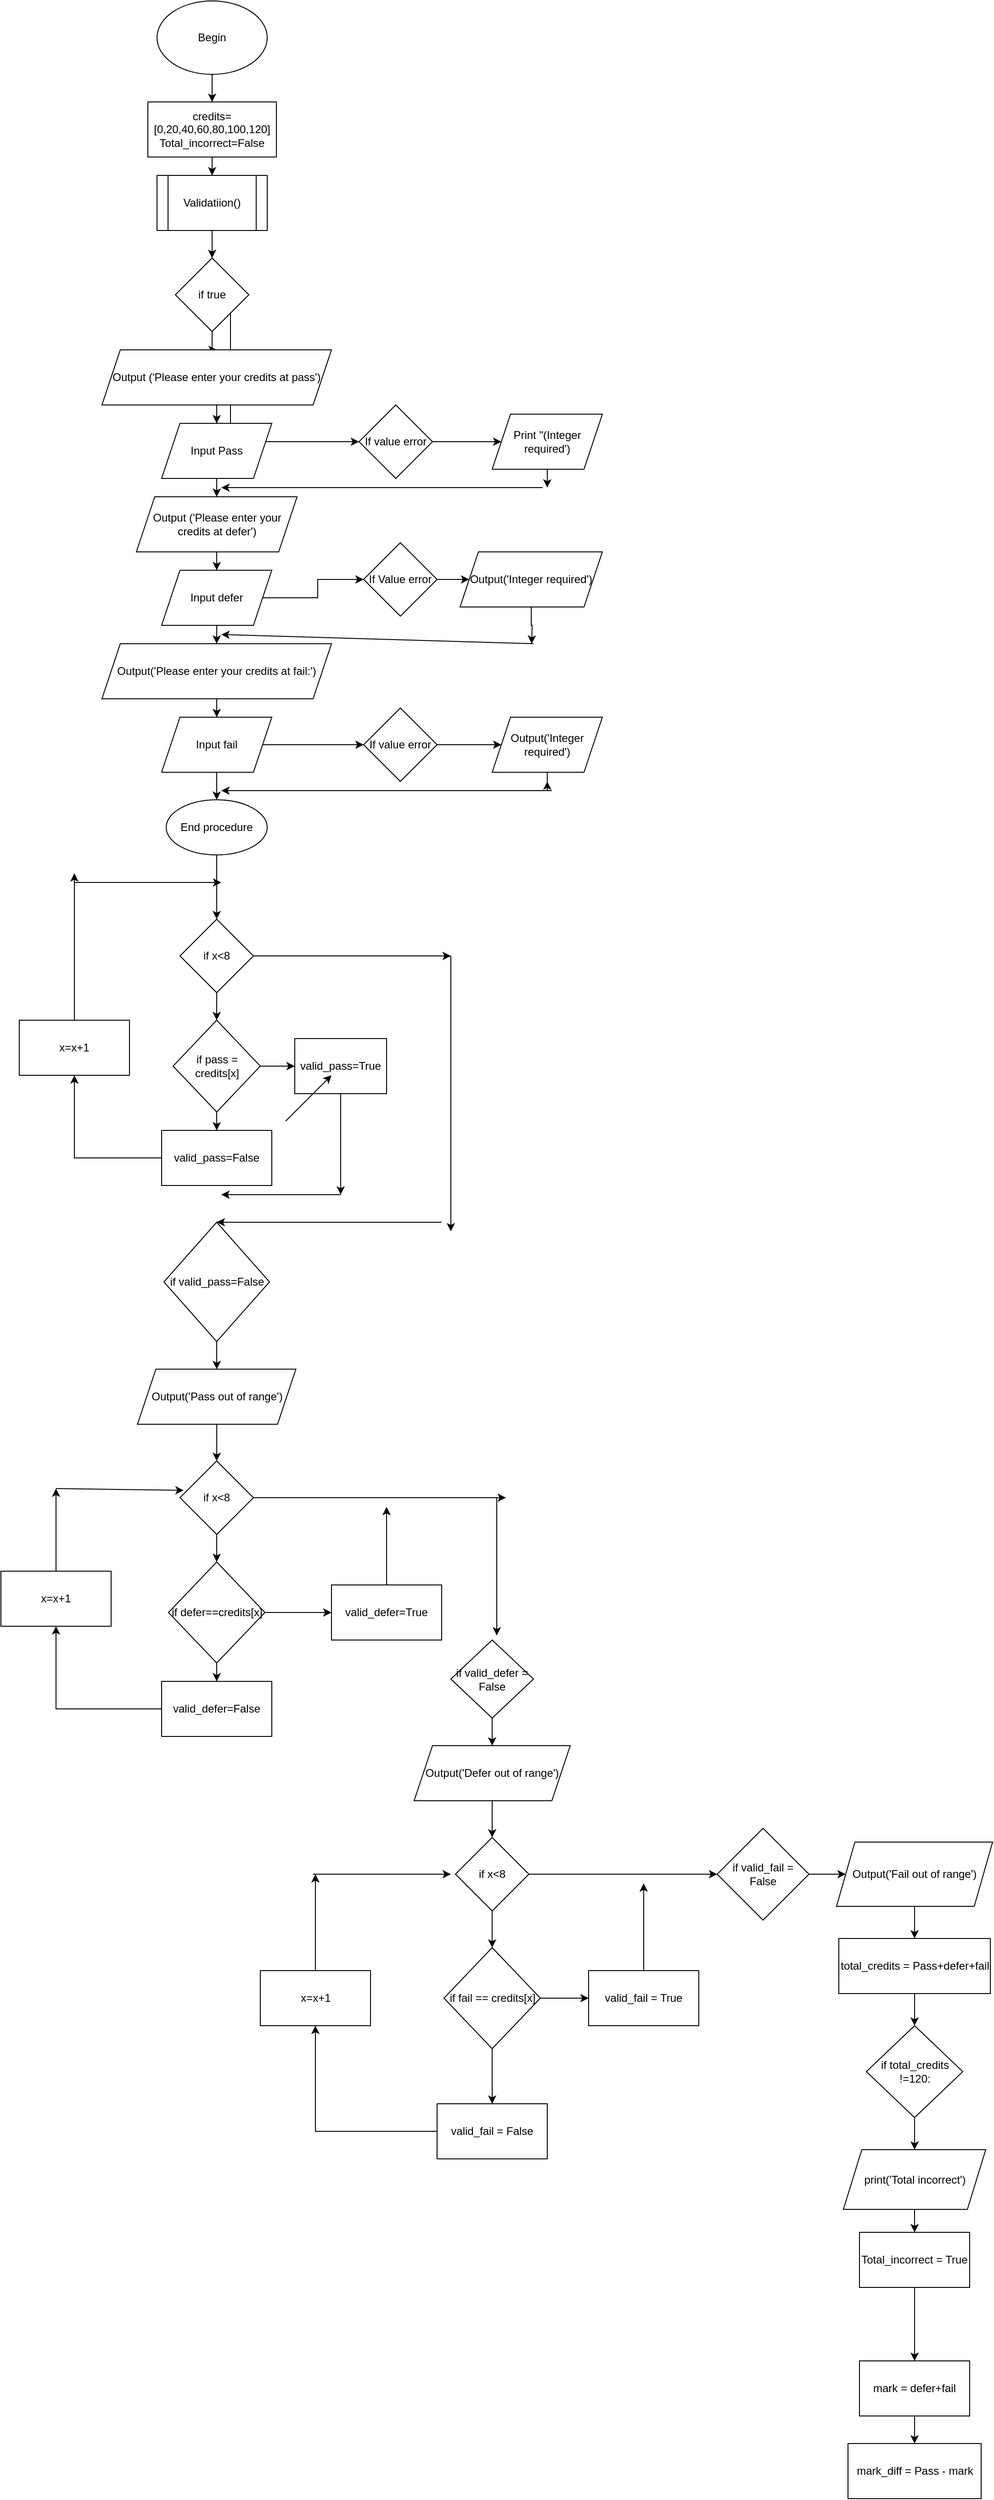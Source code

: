 <mxfile version="14.4.3" type="device"><diagram id="m7RQwGdRN2suQjrxdm8l" name="Page-1"><mxGraphModel dx="702" dy="832" grid="1" gridSize="10" guides="1" tooltips="1" connect="1" arrows="1" fold="1" page="1" pageScale="1" pageWidth="850" pageHeight="1100" math="0" shadow="0"><root><mxCell id="0"/><mxCell id="1" parent="0"/><mxCell id="dFJG27M4uxrUujr9Csb0-5" value="" style="edgeStyle=orthogonalEdgeStyle;rounded=0;orthogonalLoop=1;jettySize=auto;html=1;" parent="1" source="dFJG27M4uxrUujr9Csb0-1" target="dFJG27M4uxrUujr9Csb0-4" edge="1"><mxGeometry relative="1" as="geometry"/></mxCell><mxCell id="dFJG27M4uxrUujr9Csb0-1" value="Begin" style="ellipse;whiteSpace=wrap;html=1;" parent="1" vertex="1"><mxGeometry x="320" y="20" width="120" height="80" as="geometry"/></mxCell><mxCell id="dFJG27M4uxrUujr9Csb0-7" value="" style="edgeStyle=orthogonalEdgeStyle;rounded=0;orthogonalLoop=1;jettySize=auto;html=1;" parent="1" source="dFJG27M4uxrUujr9Csb0-4" target="dFJG27M4uxrUujr9Csb0-6" edge="1"><mxGeometry relative="1" as="geometry"/></mxCell><mxCell id="dFJG27M4uxrUujr9Csb0-4" value="credits=[0,20,40,60,80,100,120]&lt;br&gt;Total_incorrect=False" style="whiteSpace=wrap;html=1;" parent="1" vertex="1"><mxGeometry x="310" y="130" width="140" height="60" as="geometry"/></mxCell><mxCell id="XduNpelST21dbl37kV6w-2" value="" style="edgeStyle=orthogonalEdgeStyle;rounded=0;orthogonalLoop=1;jettySize=auto;html=1;" parent="1" source="dFJG27M4uxrUujr9Csb0-6" target="XduNpelST21dbl37kV6w-1" edge="1"><mxGeometry relative="1" as="geometry"/></mxCell><mxCell id="dFJG27M4uxrUujr9Csb0-6" value="Validatiion()" style="shape=process;whiteSpace=wrap;html=1;backgroundOutline=1;" parent="1" vertex="1"><mxGeometry x="320" y="210" width="120" height="60" as="geometry"/></mxCell><mxCell id="XduNpelST21dbl37kV6w-8" value="" style="edgeStyle=orthogonalEdgeStyle;rounded=0;orthogonalLoop=1;jettySize=auto;html=1;" parent="1" source="XduNpelST21dbl37kV6w-1" target="XduNpelST21dbl37kV6w-7" edge="1"><mxGeometry relative="1" as="geometry"/></mxCell><mxCell id="XduNpelST21dbl37kV6w-10" value="" style="edgeStyle=orthogonalEdgeStyle;rounded=0;orthogonalLoop=1;jettySize=auto;html=1;" parent="1" source="XduNpelST21dbl37kV6w-1" target="XduNpelST21dbl37kV6w-9" edge="1"><mxGeometry relative="1" as="geometry"><Array as="points"><mxPoint x="400" y="500"/></Array></mxGeometry></mxCell><mxCell id="XduNpelST21dbl37kV6w-37" value="Text" style="edgeLabel;html=1;align=center;verticalAlign=middle;resizable=0;points=[];" parent="XduNpelST21dbl37kV6w-10" vertex="1" connectable="0"><mxGeometry x="-0.632" y="-1" relative="1" as="geometry"><mxPoint as="offset"/></mxGeometry></mxCell><mxCell id="XduNpelST21dbl37kV6w-1" value="if true" style="rhombus;whiteSpace=wrap;html=1;" parent="1" vertex="1"><mxGeometry x="340" y="300" width="80" height="80" as="geometry"/></mxCell><mxCell id="XduNpelST21dbl37kV6w-14" value="" style="edgeStyle=orthogonalEdgeStyle;rounded=0;orthogonalLoop=1;jettySize=auto;html=1;" parent="1" source="XduNpelST21dbl37kV6w-7" target="XduNpelST21dbl37kV6w-13" edge="1"><mxGeometry relative="1" as="geometry"/></mxCell><mxCell id="XduNpelST21dbl37kV6w-7" value="Output ('Please enter your credits at pass')" style="shape=parallelogram;perimeter=parallelogramPerimeter;whiteSpace=wrap;html=1;fixedSize=1;" parent="1" vertex="1"><mxGeometry x="260" y="400" width="250" height="60" as="geometry"/></mxCell><mxCell id="XduNpelST21dbl37kV6w-12" value="" style="edgeStyle=orthogonalEdgeStyle;rounded=0;orthogonalLoop=1;jettySize=auto;html=1;" parent="1" source="XduNpelST21dbl37kV6w-9" target="XduNpelST21dbl37kV6w-11" edge="1"><mxGeometry relative="1" as="geometry"/></mxCell><mxCell id="XduNpelST21dbl37kV6w-9" value="If value error" style="rhombus;whiteSpace=wrap;html=1;" parent="1" vertex="1"><mxGeometry x="540" y="460" width="80" height="80" as="geometry"/></mxCell><mxCell id="XduNpelST21dbl37kV6w-38" style="edgeStyle=orthogonalEdgeStyle;rounded=0;orthogonalLoop=1;jettySize=auto;html=1;" parent="1" source="XduNpelST21dbl37kV6w-11" edge="1"><mxGeometry relative="1" as="geometry"><mxPoint x="745" y="550" as="targetPoint"/></mxGeometry></mxCell><mxCell id="XduNpelST21dbl37kV6w-11" value="Print &quot;(Integer required')" style="shape=parallelogram;perimeter=parallelogramPerimeter;whiteSpace=wrap;html=1;fixedSize=1;" parent="1" vertex="1"><mxGeometry x="685" y="470" width="120" height="60" as="geometry"/></mxCell><mxCell id="XduNpelST21dbl37kV6w-16" value="" style="edgeStyle=orthogonalEdgeStyle;rounded=0;orthogonalLoop=1;jettySize=auto;html=1;" parent="1" source="XduNpelST21dbl37kV6w-13" target="XduNpelST21dbl37kV6w-15" edge="1"><mxGeometry relative="1" as="geometry"/></mxCell><mxCell id="XduNpelST21dbl37kV6w-13" value="Input Pass" style="shape=parallelogram;perimeter=parallelogramPerimeter;whiteSpace=wrap;html=1;fixedSize=1;" parent="1" vertex="1"><mxGeometry x="325" y="480" width="120" height="60" as="geometry"/></mxCell><mxCell id="XduNpelST21dbl37kV6w-18" value="" style="edgeStyle=orthogonalEdgeStyle;rounded=0;orthogonalLoop=1;jettySize=auto;html=1;" parent="1" source="XduNpelST21dbl37kV6w-15" target="XduNpelST21dbl37kV6w-17" edge="1"><mxGeometry relative="1" as="geometry"/></mxCell><mxCell id="XduNpelST21dbl37kV6w-15" value="Output ('Please enter your credits at defer')" style="shape=parallelogram;perimeter=parallelogramPerimeter;whiteSpace=wrap;html=1;fixedSize=1;" parent="1" vertex="1"><mxGeometry x="297.5" y="560" width="175" height="60" as="geometry"/></mxCell><mxCell id="XduNpelST21dbl37kV6w-20" value="" style="edgeStyle=orthogonalEdgeStyle;rounded=0;orthogonalLoop=1;jettySize=auto;html=1;" parent="1" source="XduNpelST21dbl37kV6w-17" target="XduNpelST21dbl37kV6w-19" edge="1"><mxGeometry relative="1" as="geometry"/></mxCell><mxCell id="XduNpelST21dbl37kV6w-24" value="" style="edgeStyle=orthogonalEdgeStyle;rounded=0;orthogonalLoop=1;jettySize=auto;html=1;" parent="1" source="XduNpelST21dbl37kV6w-17" target="XduNpelST21dbl37kV6w-23" edge="1"><mxGeometry relative="1" as="geometry"/></mxCell><mxCell id="XduNpelST21dbl37kV6w-17" value="Input defer" style="shape=parallelogram;perimeter=parallelogramPerimeter;whiteSpace=wrap;html=1;fixedSize=1;" parent="1" vertex="1"><mxGeometry x="325" y="640" width="120" height="60" as="geometry"/></mxCell><mxCell id="XduNpelST21dbl37kV6w-22" value="" style="edgeStyle=orthogonalEdgeStyle;rounded=0;orthogonalLoop=1;jettySize=auto;html=1;" parent="1" source="XduNpelST21dbl37kV6w-19" target="XduNpelST21dbl37kV6w-21" edge="1"><mxGeometry relative="1" as="geometry"/></mxCell><mxCell id="XduNpelST21dbl37kV6w-19" value="If Value error" style="rhombus;whiteSpace=wrap;html=1;" parent="1" vertex="1"><mxGeometry x="545" y="610" width="80" height="80" as="geometry"/></mxCell><mxCell id="XduNpelST21dbl37kV6w-40" style="edgeStyle=orthogonalEdgeStyle;rounded=0;orthogonalLoop=1;jettySize=auto;html=1;" parent="1" source="XduNpelST21dbl37kV6w-21" edge="1"><mxGeometry relative="1" as="geometry"><mxPoint x="728" y="720" as="targetPoint"/></mxGeometry></mxCell><mxCell id="XduNpelST21dbl37kV6w-21" value="Output('Integer required')" style="shape=parallelogram;perimeter=parallelogramPerimeter;whiteSpace=wrap;html=1;fixedSize=1;" parent="1" vertex="1"><mxGeometry x="650" y="620" width="155" height="60" as="geometry"/></mxCell><mxCell id="XduNpelST21dbl37kV6w-28" value="" style="edgeStyle=orthogonalEdgeStyle;rounded=0;orthogonalLoop=1;jettySize=auto;html=1;" parent="1" source="XduNpelST21dbl37kV6w-23" target="XduNpelST21dbl37kV6w-27" edge="1"><mxGeometry relative="1" as="geometry"/></mxCell><mxCell id="XduNpelST21dbl37kV6w-23" value="Output('Please enter your credits at fail:')" style="shape=parallelogram;perimeter=parallelogramPerimeter;whiteSpace=wrap;html=1;fixedSize=1;" parent="1" vertex="1"><mxGeometry x="260" y="720" width="250" height="60" as="geometry"/></mxCell><mxCell id="XduNpelST21dbl37kV6w-30" value="" style="edgeStyle=orthogonalEdgeStyle;rounded=0;orthogonalLoop=1;jettySize=auto;html=1;" parent="1" source="XduNpelST21dbl37kV6w-27" target="XduNpelST21dbl37kV6w-29" edge="1"><mxGeometry relative="1" as="geometry"/></mxCell><mxCell id="XduNpelST21dbl37kV6w-43" value="" style="edgeStyle=orthogonalEdgeStyle;rounded=0;orthogonalLoop=1;jettySize=auto;html=1;" parent="1" source="XduNpelST21dbl37kV6w-27" target="XduNpelST21dbl37kV6w-42" edge="1"><mxGeometry relative="1" as="geometry"/></mxCell><mxCell id="XduNpelST21dbl37kV6w-27" value="Input fail" style="shape=parallelogram;perimeter=parallelogramPerimeter;whiteSpace=wrap;html=1;fixedSize=1;" parent="1" vertex="1"><mxGeometry x="325" y="800" width="120" height="60" as="geometry"/></mxCell><mxCell id="XduNpelST21dbl37kV6w-33" value="" style="edgeStyle=orthogonalEdgeStyle;rounded=0;orthogonalLoop=1;jettySize=auto;html=1;" parent="1" source="XduNpelST21dbl37kV6w-29" target="XduNpelST21dbl37kV6w-32" edge="1"><mxGeometry relative="1" as="geometry"/></mxCell><mxCell id="XduNpelST21dbl37kV6w-29" value="&lt;span&gt;If value error&lt;/span&gt;" style="rhombus;whiteSpace=wrap;html=1;" parent="1" vertex="1"><mxGeometry x="545" y="790" width="80" height="80" as="geometry"/></mxCell><mxCell id="oxRvf9-NLhlV9bfu1H3x-1" style="edgeStyle=orthogonalEdgeStyle;rounded=0;orthogonalLoop=1;jettySize=auto;html=1;" edge="1" parent="1" source="XduNpelST21dbl37kV6w-32"><mxGeometry relative="1" as="geometry"><mxPoint x="745" y="870" as="targetPoint"/></mxGeometry></mxCell><mxCell id="XduNpelST21dbl37kV6w-32" value="Output('Integer required')" style="shape=parallelogram;perimeter=parallelogramPerimeter;whiteSpace=wrap;html=1;fixedSize=1;" parent="1" vertex="1"><mxGeometry x="685" y="800" width="120" height="60" as="geometry"/></mxCell><mxCell id="XduNpelST21dbl37kV6w-39" value="" style="endArrow=classic;html=1;" parent="1" edge="1"><mxGeometry width="50" height="50" relative="1" as="geometry"><mxPoint x="740" y="550" as="sourcePoint"/><mxPoint x="390" y="550" as="targetPoint"/></mxGeometry></mxCell><mxCell id="XduNpelST21dbl37kV6w-41" value="" style="endArrow=classic;html=1;" parent="1" edge="1"><mxGeometry width="50" height="50" relative="1" as="geometry"><mxPoint x="730" y="720" as="sourcePoint"/><mxPoint x="390" y="710" as="targetPoint"/></mxGeometry></mxCell><mxCell id="XduNpelST21dbl37kV6w-45" value="" style="edgeStyle=orthogonalEdgeStyle;rounded=0;orthogonalLoop=1;jettySize=auto;html=1;" parent="1" source="XduNpelST21dbl37kV6w-42" target="XduNpelST21dbl37kV6w-44" edge="1"><mxGeometry relative="1" as="geometry"/></mxCell><mxCell id="XduNpelST21dbl37kV6w-42" value="End procedure" style="ellipse;whiteSpace=wrap;html=1;" parent="1" vertex="1"><mxGeometry x="330" y="890" width="110" height="60" as="geometry"/></mxCell><mxCell id="XduNpelST21dbl37kV6w-47" value="" style="edgeStyle=orthogonalEdgeStyle;rounded=0;orthogonalLoop=1;jettySize=auto;html=1;" parent="1" source="XduNpelST21dbl37kV6w-44" target="XduNpelST21dbl37kV6w-46" edge="1"><mxGeometry relative="1" as="geometry"/></mxCell><mxCell id="oxRvf9-NLhlV9bfu1H3x-39" style="edgeStyle=orthogonalEdgeStyle;rounded=0;orthogonalLoop=1;jettySize=auto;html=1;" edge="1" parent="1" source="XduNpelST21dbl37kV6w-44"><mxGeometry relative="1" as="geometry"><mxPoint x="640" y="1060" as="targetPoint"/></mxGeometry></mxCell><mxCell id="XduNpelST21dbl37kV6w-44" value="if x&amp;lt;8" style="rhombus;whiteSpace=wrap;html=1;" parent="1" vertex="1"><mxGeometry x="345" y="1020" width="80" height="80" as="geometry"/></mxCell><mxCell id="XduNpelST21dbl37kV6w-49" value="" style="edgeStyle=orthogonalEdgeStyle;rounded=0;orthogonalLoop=1;jettySize=auto;html=1;" parent="1" source="XduNpelST21dbl37kV6w-46" target="XduNpelST21dbl37kV6w-48" edge="1"><mxGeometry relative="1" as="geometry"/></mxCell><mxCell id="XduNpelST21dbl37kV6w-51" value="" style="edgeStyle=orthogonalEdgeStyle;rounded=0;orthogonalLoop=1;jettySize=auto;html=1;" parent="1" source="XduNpelST21dbl37kV6w-46" target="XduNpelST21dbl37kV6w-50" edge="1"><mxGeometry relative="1" as="geometry"/></mxCell><mxCell id="XduNpelST21dbl37kV6w-46" value="if pass = credits[x]" style="rhombus;whiteSpace=wrap;html=1;" parent="1" vertex="1"><mxGeometry x="337.5" y="1130" width="95" height="100" as="geometry"/></mxCell><mxCell id="XduNpelST21dbl37kV6w-48" value="valid_pass=True" style="whiteSpace=wrap;html=1;" parent="1" vertex="1"><mxGeometry x="470" y="1150" width="100" height="60" as="geometry"/></mxCell><mxCell id="oxRvf9-NLhlV9bfu1H3x-8" value="" style="edgeStyle=orthogonalEdgeStyle;rounded=0;orthogonalLoop=1;jettySize=auto;html=1;" edge="1" parent="1" source="XduNpelST21dbl37kV6w-50" target="oxRvf9-NLhlV9bfu1H3x-7"><mxGeometry relative="1" as="geometry"/></mxCell><mxCell id="XduNpelST21dbl37kV6w-50" value="valid_pass=False" style="whiteSpace=wrap;html=1;" parent="1" vertex="1"><mxGeometry x="325" y="1250" width="120" height="60" as="geometry"/></mxCell><mxCell id="oxRvf9-NLhlV9bfu1H3x-5" value="" style="endArrow=classic;html=1;" edge="1" parent="1"><mxGeometry width="50" height="50" relative="1" as="geometry"><mxPoint x="750" y="880" as="sourcePoint"/><mxPoint x="390" y="880" as="targetPoint"/></mxGeometry></mxCell><mxCell id="oxRvf9-NLhlV9bfu1H3x-9" style="edgeStyle=orthogonalEdgeStyle;rounded=0;orthogonalLoop=1;jettySize=auto;html=1;" edge="1" parent="1" source="oxRvf9-NLhlV9bfu1H3x-7"><mxGeometry relative="1" as="geometry"><mxPoint x="230" y="970" as="targetPoint"/></mxGeometry></mxCell><mxCell id="oxRvf9-NLhlV9bfu1H3x-7" value="x=x+1" style="whiteSpace=wrap;html=1;" vertex="1" parent="1"><mxGeometry x="170" y="1130" width="120" height="60" as="geometry"/></mxCell><mxCell id="oxRvf9-NLhlV9bfu1H3x-10" value="" style="endArrow=classic;html=1;" edge="1" parent="1"><mxGeometry width="50" height="50" relative="1" as="geometry"><mxPoint x="230" y="980" as="sourcePoint"/><mxPoint x="390" y="980" as="targetPoint"/></mxGeometry></mxCell><mxCell id="oxRvf9-NLhlV9bfu1H3x-16" value="" style="edgeStyle=orthogonalEdgeStyle;rounded=0;orthogonalLoop=1;jettySize=auto;html=1;" edge="1" parent="1" source="oxRvf9-NLhlV9bfu1H3x-11" target="oxRvf9-NLhlV9bfu1H3x-15"><mxGeometry relative="1" as="geometry"/></mxCell><mxCell id="oxRvf9-NLhlV9bfu1H3x-11" value="if valid_pass=False" style="rhombus;whiteSpace=wrap;html=1;" vertex="1" parent="1"><mxGeometry x="327.5" y="1350" width="115" height="130" as="geometry"/></mxCell><mxCell id="oxRvf9-NLhlV9bfu1H3x-20" value="" style="edgeStyle=orthogonalEdgeStyle;rounded=0;orthogonalLoop=1;jettySize=auto;html=1;" edge="1" parent="1" source="oxRvf9-NLhlV9bfu1H3x-15" target="oxRvf9-NLhlV9bfu1H3x-19"><mxGeometry relative="1" as="geometry"/></mxCell><mxCell id="oxRvf9-NLhlV9bfu1H3x-15" value="Output('Pass out of range')" style="shape=parallelogram;perimeter=parallelogramPerimeter;whiteSpace=wrap;html=1;fixedSize=1;" vertex="1" parent="1"><mxGeometry x="298.75" y="1510" width="172.5" height="60" as="geometry"/></mxCell><mxCell id="oxRvf9-NLhlV9bfu1H3x-17" value="" style="endArrow=classic;html=1;exitX=0.5;exitY=1;exitDx=0;exitDy=0;" edge="1" parent="1" source="XduNpelST21dbl37kV6w-48"><mxGeometry width="50" height="50" relative="1" as="geometry"><mxPoint x="510" y="1280" as="sourcePoint"/><mxPoint x="520" y="1320" as="targetPoint"/></mxGeometry></mxCell><mxCell id="oxRvf9-NLhlV9bfu1H3x-18" value="" style="endArrow=classic;html=1;" edge="1" parent="1"><mxGeometry width="50" height="50" relative="1" as="geometry"><mxPoint x="520" y="1320" as="sourcePoint"/><mxPoint x="390" y="1320" as="targetPoint"/></mxGeometry></mxCell><mxCell id="oxRvf9-NLhlV9bfu1H3x-24" value="" style="edgeStyle=orthogonalEdgeStyle;rounded=0;orthogonalLoop=1;jettySize=auto;html=1;" edge="1" parent="1" source="oxRvf9-NLhlV9bfu1H3x-19" target="oxRvf9-NLhlV9bfu1H3x-23"><mxGeometry relative="1" as="geometry"/></mxCell><mxCell id="oxRvf9-NLhlV9bfu1H3x-42" style="edgeStyle=orthogonalEdgeStyle;rounded=0;orthogonalLoop=1;jettySize=auto;html=1;" edge="1" parent="1" source="oxRvf9-NLhlV9bfu1H3x-19"><mxGeometry relative="1" as="geometry"><mxPoint x="700" y="1650" as="targetPoint"/></mxGeometry></mxCell><mxCell id="oxRvf9-NLhlV9bfu1H3x-19" value="if x&amp;lt;8" style="rhombus;whiteSpace=wrap;html=1;" vertex="1" parent="1"><mxGeometry x="345" y="1610" width="80" height="80" as="geometry"/></mxCell><mxCell id="oxRvf9-NLhlV9bfu1H3x-26" value="" style="edgeStyle=orthogonalEdgeStyle;rounded=0;orthogonalLoop=1;jettySize=auto;html=1;" edge="1" parent="1" source="oxRvf9-NLhlV9bfu1H3x-23" target="oxRvf9-NLhlV9bfu1H3x-25"><mxGeometry relative="1" as="geometry"/></mxCell><mxCell id="oxRvf9-NLhlV9bfu1H3x-28" value="" style="edgeStyle=orthogonalEdgeStyle;rounded=0;orthogonalLoop=1;jettySize=auto;html=1;" edge="1" parent="1" source="oxRvf9-NLhlV9bfu1H3x-23" target="oxRvf9-NLhlV9bfu1H3x-27"><mxGeometry relative="1" as="geometry"/></mxCell><mxCell id="oxRvf9-NLhlV9bfu1H3x-23" value="&lt;span&gt;if defer==credits[x]&lt;/span&gt;" style="rhombus;whiteSpace=wrap;html=1;" vertex="1" parent="1"><mxGeometry x="332.5" y="1720" width="105" height="110" as="geometry"/></mxCell><mxCell id="oxRvf9-NLhlV9bfu1H3x-59" style="edgeStyle=orthogonalEdgeStyle;rounded=0;orthogonalLoop=1;jettySize=auto;html=1;" edge="1" parent="1" source="oxRvf9-NLhlV9bfu1H3x-25"><mxGeometry relative="1" as="geometry"><mxPoint x="570" y="1660" as="targetPoint"/></mxGeometry></mxCell><mxCell id="oxRvf9-NLhlV9bfu1H3x-25" value="valid_defer=True" style="whiteSpace=wrap;html=1;" vertex="1" parent="1"><mxGeometry x="510" y="1745" width="120" height="60" as="geometry"/></mxCell><mxCell id="oxRvf9-NLhlV9bfu1H3x-33" value="" style="edgeStyle=orthogonalEdgeStyle;rounded=0;orthogonalLoop=1;jettySize=auto;html=1;" edge="1" parent="1" source="oxRvf9-NLhlV9bfu1H3x-27" target="oxRvf9-NLhlV9bfu1H3x-32"><mxGeometry relative="1" as="geometry"/></mxCell><mxCell id="oxRvf9-NLhlV9bfu1H3x-27" value="valid_defer=False" style="whiteSpace=wrap;html=1;" vertex="1" parent="1"><mxGeometry x="325" y="1850" width="120" height="60" as="geometry"/></mxCell><mxCell id="oxRvf9-NLhlV9bfu1H3x-34" style="edgeStyle=orthogonalEdgeStyle;rounded=0;orthogonalLoop=1;jettySize=auto;html=1;" edge="1" parent="1" source="oxRvf9-NLhlV9bfu1H3x-32"><mxGeometry relative="1" as="geometry"><mxPoint x="210" y="1640" as="targetPoint"/></mxGeometry></mxCell><mxCell id="oxRvf9-NLhlV9bfu1H3x-32" value="x=x+1" style="whiteSpace=wrap;html=1;" vertex="1" parent="1"><mxGeometry x="150" y="1730" width="120" height="60" as="geometry"/></mxCell><mxCell id="oxRvf9-NLhlV9bfu1H3x-35" value="" style="endArrow=classic;html=1;entryX=0.05;entryY=0.4;entryDx=0;entryDy=0;entryPerimeter=0;" edge="1" parent="1" target="oxRvf9-NLhlV9bfu1H3x-19"><mxGeometry width="50" height="50" relative="1" as="geometry"><mxPoint x="210" y="1640" as="sourcePoint"/><mxPoint x="340" y="1640" as="targetPoint"/></mxGeometry></mxCell><mxCell id="oxRvf9-NLhlV9bfu1H3x-38" value="" style="endArrow=classic;html=1;" edge="1" parent="1"><mxGeometry width="50" height="50" relative="1" as="geometry"><mxPoint x="460" y="1240" as="sourcePoint"/><mxPoint x="510" y="1190" as="targetPoint"/></mxGeometry></mxCell><mxCell id="oxRvf9-NLhlV9bfu1H3x-40" value="" style="endArrow=classic;html=1;" edge="1" parent="1"><mxGeometry width="50" height="50" relative="1" as="geometry"><mxPoint x="640" y="1060" as="sourcePoint"/><mxPoint x="640" y="1360" as="targetPoint"/></mxGeometry></mxCell><mxCell id="oxRvf9-NLhlV9bfu1H3x-41" value="" style="endArrow=classic;html=1;entryX=0.5;entryY=0;entryDx=0;entryDy=0;" edge="1" parent="1" target="oxRvf9-NLhlV9bfu1H3x-11"><mxGeometry width="50" height="50" relative="1" as="geometry"><mxPoint x="630" y="1350" as="sourcePoint"/><mxPoint x="570" y="1340" as="targetPoint"/></mxGeometry></mxCell><mxCell id="oxRvf9-NLhlV9bfu1H3x-43" value="" style="endArrow=classic;html=1;" edge="1" parent="1"><mxGeometry width="50" height="50" relative="1" as="geometry"><mxPoint x="690" y="1650" as="sourcePoint"/><mxPoint x="690" y="1800" as="targetPoint"/></mxGeometry></mxCell><mxCell id="oxRvf9-NLhlV9bfu1H3x-46" value="" style="edgeStyle=orthogonalEdgeStyle;rounded=0;orthogonalLoop=1;jettySize=auto;html=1;" edge="1" parent="1" source="oxRvf9-NLhlV9bfu1H3x-44" target="oxRvf9-NLhlV9bfu1H3x-45"><mxGeometry relative="1" as="geometry"/></mxCell><mxCell id="oxRvf9-NLhlV9bfu1H3x-44" value="if valid_defer = False" style="rhombus;whiteSpace=wrap;html=1;" vertex="1" parent="1"><mxGeometry x="640" y="1805" width="90" height="85" as="geometry"/></mxCell><mxCell id="oxRvf9-NLhlV9bfu1H3x-48" value="" style="edgeStyle=orthogonalEdgeStyle;rounded=0;orthogonalLoop=1;jettySize=auto;html=1;" edge="1" parent="1" source="oxRvf9-NLhlV9bfu1H3x-45" target="oxRvf9-NLhlV9bfu1H3x-47"><mxGeometry relative="1" as="geometry"/></mxCell><mxCell id="oxRvf9-NLhlV9bfu1H3x-45" value="Output('Defer out of range')" style="shape=parallelogram;perimeter=parallelogramPerimeter;whiteSpace=wrap;html=1;fixedSize=1;" vertex="1" parent="1"><mxGeometry x="600" y="1920" width="170" height="60" as="geometry"/></mxCell><mxCell id="oxRvf9-NLhlV9bfu1H3x-50" value="" style="edgeStyle=orthogonalEdgeStyle;rounded=0;orthogonalLoop=1;jettySize=auto;html=1;" edge="1" parent="1" source="oxRvf9-NLhlV9bfu1H3x-47" target="oxRvf9-NLhlV9bfu1H3x-49"><mxGeometry relative="1" as="geometry"/></mxCell><mxCell id="oxRvf9-NLhlV9bfu1H3x-61" value="" style="edgeStyle=orthogonalEdgeStyle;rounded=0;orthogonalLoop=1;jettySize=auto;html=1;" edge="1" parent="1" source="oxRvf9-NLhlV9bfu1H3x-47" target="oxRvf9-NLhlV9bfu1H3x-60"><mxGeometry relative="1" as="geometry"/></mxCell><mxCell id="oxRvf9-NLhlV9bfu1H3x-47" value="if x&amp;lt;8" style="rhombus;whiteSpace=wrap;html=1;" vertex="1" parent="1"><mxGeometry x="645" y="2020" width="80" height="80" as="geometry"/></mxCell><mxCell id="oxRvf9-NLhlV9bfu1H3x-52" value="" style="edgeStyle=orthogonalEdgeStyle;rounded=0;orthogonalLoop=1;jettySize=auto;html=1;" edge="1" parent="1" source="oxRvf9-NLhlV9bfu1H3x-49" target="oxRvf9-NLhlV9bfu1H3x-51"><mxGeometry relative="1" as="geometry"/></mxCell><mxCell id="oxRvf9-NLhlV9bfu1H3x-54" value="" style="edgeStyle=orthogonalEdgeStyle;rounded=0;orthogonalLoop=1;jettySize=auto;html=1;" edge="1" parent="1" source="oxRvf9-NLhlV9bfu1H3x-49" target="oxRvf9-NLhlV9bfu1H3x-53"><mxGeometry relative="1" as="geometry"/></mxCell><mxCell id="oxRvf9-NLhlV9bfu1H3x-49" value="if fail == credits[x]" style="rhombus;whiteSpace=wrap;html=1;" vertex="1" parent="1"><mxGeometry x="632.5" y="2140" width="105" height="110" as="geometry"/></mxCell><mxCell id="oxRvf9-NLhlV9bfu1H3x-64" style="edgeStyle=orthogonalEdgeStyle;rounded=0;orthogonalLoop=1;jettySize=auto;html=1;" edge="1" parent="1" source="oxRvf9-NLhlV9bfu1H3x-51"><mxGeometry relative="1" as="geometry"><mxPoint x="850" y="2070" as="targetPoint"/></mxGeometry></mxCell><mxCell id="oxRvf9-NLhlV9bfu1H3x-51" value="valid_fail = True" style="whiteSpace=wrap;html=1;" vertex="1" parent="1"><mxGeometry x="790" y="2165" width="120" height="60" as="geometry"/></mxCell><mxCell id="oxRvf9-NLhlV9bfu1H3x-56" value="" style="edgeStyle=orthogonalEdgeStyle;rounded=0;orthogonalLoop=1;jettySize=auto;html=1;" edge="1" parent="1" source="oxRvf9-NLhlV9bfu1H3x-53" target="oxRvf9-NLhlV9bfu1H3x-55"><mxGeometry relative="1" as="geometry"/></mxCell><mxCell id="oxRvf9-NLhlV9bfu1H3x-53" value="valid_fail = False" style="whiteSpace=wrap;html=1;" vertex="1" parent="1"><mxGeometry x="625" y="2310" width="120" height="60" as="geometry"/></mxCell><mxCell id="oxRvf9-NLhlV9bfu1H3x-57" style="edgeStyle=orthogonalEdgeStyle;rounded=0;orthogonalLoop=1;jettySize=auto;html=1;" edge="1" parent="1" source="oxRvf9-NLhlV9bfu1H3x-55"><mxGeometry relative="1" as="geometry"><mxPoint x="492.5" y="2060" as="targetPoint"/></mxGeometry></mxCell><mxCell id="oxRvf9-NLhlV9bfu1H3x-55" value="x=x+1" style="whiteSpace=wrap;html=1;" vertex="1" parent="1"><mxGeometry x="432.5" y="2165" width="120" height="60" as="geometry"/></mxCell><mxCell id="oxRvf9-NLhlV9bfu1H3x-58" value="" style="endArrow=classic;html=1;" edge="1" parent="1"><mxGeometry width="50" height="50" relative="1" as="geometry"><mxPoint x="490" y="2060" as="sourcePoint"/><mxPoint x="640" y="2060" as="targetPoint"/></mxGeometry></mxCell><mxCell id="oxRvf9-NLhlV9bfu1H3x-63" value="" style="edgeStyle=orthogonalEdgeStyle;rounded=0;orthogonalLoop=1;jettySize=auto;html=1;" edge="1" parent="1" source="oxRvf9-NLhlV9bfu1H3x-60" target="oxRvf9-NLhlV9bfu1H3x-62"><mxGeometry relative="1" as="geometry"/></mxCell><mxCell id="oxRvf9-NLhlV9bfu1H3x-60" value="if valid_fail = False" style="rhombus;whiteSpace=wrap;html=1;" vertex="1" parent="1"><mxGeometry x="930" y="2010" width="100" height="100" as="geometry"/></mxCell><mxCell id="oxRvf9-NLhlV9bfu1H3x-79" value="" style="edgeStyle=orthogonalEdgeStyle;rounded=0;orthogonalLoop=1;jettySize=auto;html=1;" edge="1" parent="1" source="oxRvf9-NLhlV9bfu1H3x-62" target="oxRvf9-NLhlV9bfu1H3x-78"><mxGeometry relative="1" as="geometry"/></mxCell><mxCell id="oxRvf9-NLhlV9bfu1H3x-62" value="Output('Fail out of range')" style="shape=parallelogram;perimeter=parallelogramPerimeter;whiteSpace=wrap;html=1;fixedSize=1;" vertex="1" parent="1"><mxGeometry x="1060" y="2025" width="170" height="70" as="geometry"/></mxCell><mxCell id="oxRvf9-NLhlV9bfu1H3x-81" value="" style="edgeStyle=orthogonalEdgeStyle;rounded=0;orthogonalLoop=1;jettySize=auto;html=1;" edge="1" parent="1" source="oxRvf9-NLhlV9bfu1H3x-78" target="oxRvf9-NLhlV9bfu1H3x-80"><mxGeometry relative="1" as="geometry"/></mxCell><mxCell id="oxRvf9-NLhlV9bfu1H3x-78" value="total_credits = Pass+defer+fail" style="whiteSpace=wrap;html=1;" vertex="1" parent="1"><mxGeometry x="1062.5" y="2130" width="165" height="60" as="geometry"/></mxCell><mxCell id="oxRvf9-NLhlV9bfu1H3x-83" value="" style="edgeStyle=orthogonalEdgeStyle;rounded=0;orthogonalLoop=1;jettySize=auto;html=1;" edge="1" parent="1" source="oxRvf9-NLhlV9bfu1H3x-80" target="oxRvf9-NLhlV9bfu1H3x-82"><mxGeometry relative="1" as="geometry"/></mxCell><mxCell id="oxRvf9-NLhlV9bfu1H3x-80" value="if total_credits !=120:" style="rhombus;whiteSpace=wrap;html=1;" vertex="1" parent="1"><mxGeometry x="1092.5" y="2225" width="105" height="100" as="geometry"/></mxCell><mxCell id="oxRvf9-NLhlV9bfu1H3x-85" value="" style="edgeStyle=orthogonalEdgeStyle;rounded=0;orthogonalLoop=1;jettySize=auto;html=1;" edge="1" parent="1" source="oxRvf9-NLhlV9bfu1H3x-82" target="oxRvf9-NLhlV9bfu1H3x-84"><mxGeometry relative="1" as="geometry"/></mxCell><mxCell id="oxRvf9-NLhlV9bfu1H3x-82" value="print('Total incorrect')" style="shape=parallelogram;perimeter=parallelogramPerimeter;whiteSpace=wrap;html=1;fixedSize=1;" vertex="1" parent="1"><mxGeometry x="1067.5" y="2360" width="155" height="65" as="geometry"/></mxCell><mxCell id="oxRvf9-NLhlV9bfu1H3x-87" value="" style="edgeStyle=orthogonalEdgeStyle;rounded=0;orthogonalLoop=1;jettySize=auto;html=1;" edge="1" parent="1" source="oxRvf9-NLhlV9bfu1H3x-84" target="oxRvf9-NLhlV9bfu1H3x-86"><mxGeometry relative="1" as="geometry"/></mxCell><mxCell id="oxRvf9-NLhlV9bfu1H3x-84" value="Total_incorrect = True" style="whiteSpace=wrap;html=1;" vertex="1" parent="1"><mxGeometry x="1085" y="2450" width="120" height="60" as="geometry"/></mxCell><mxCell id="oxRvf9-NLhlV9bfu1H3x-89" value="" style="edgeStyle=orthogonalEdgeStyle;rounded=0;orthogonalLoop=1;jettySize=auto;html=1;" edge="1" parent="1" source="oxRvf9-NLhlV9bfu1H3x-86" target="oxRvf9-NLhlV9bfu1H3x-88"><mxGeometry relative="1" as="geometry"/></mxCell><mxCell id="oxRvf9-NLhlV9bfu1H3x-86" value="mark = defer+fail" style="whiteSpace=wrap;html=1;" vertex="1" parent="1"><mxGeometry x="1085" y="2590" width="120" height="60" as="geometry"/></mxCell><mxCell id="oxRvf9-NLhlV9bfu1H3x-88" value="mark_diff = Pass - mark" style="whiteSpace=wrap;html=1;" vertex="1" parent="1"><mxGeometry x="1072.5" y="2680" width="145" height="60" as="geometry"/></mxCell></root></mxGraphModel></diagram></mxfile>